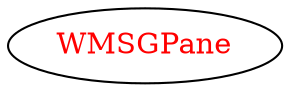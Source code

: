 digraph dependencyGraph {
 concentrate=true;
 ranksep="2.0";
 rankdir="LR"; 
 splines="ortho";
"WMSGPane" [fontcolor="red"];
}
